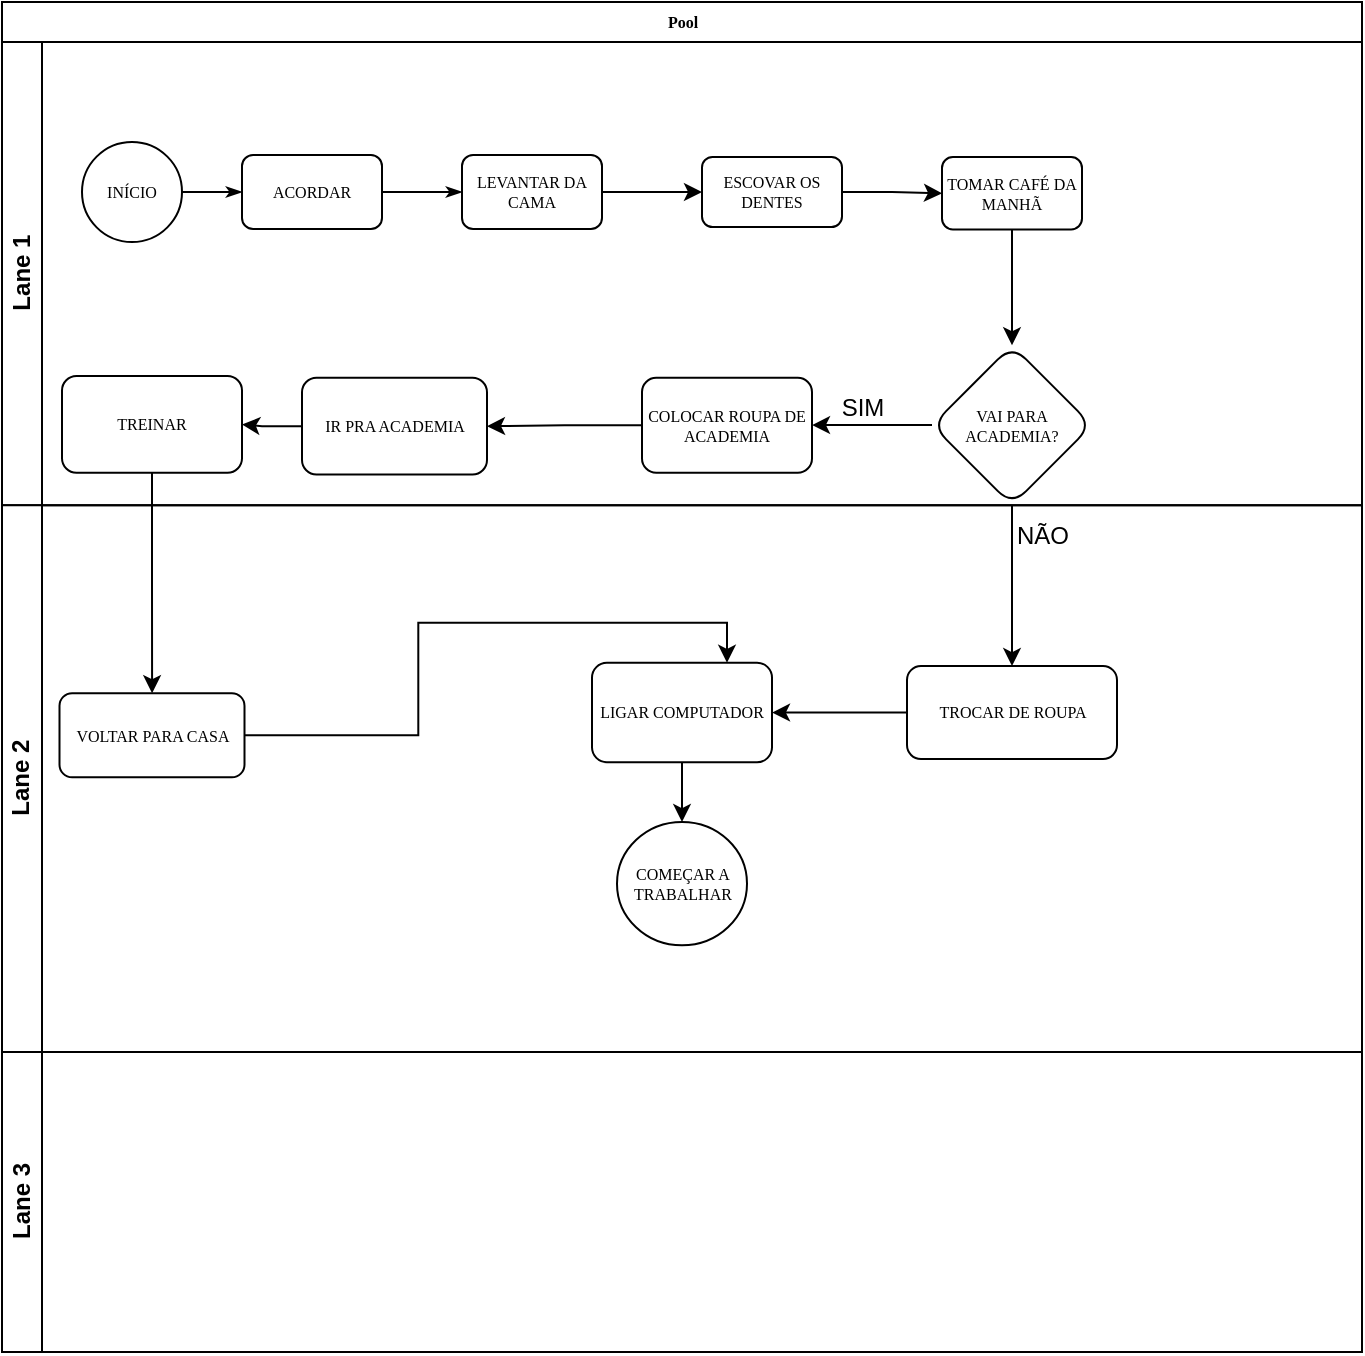 <mxfile version="24.7.8">
  <diagram name="Page-1" id="c7488fd3-1785-93aa-aadb-54a6760d102a">
    <mxGraphModel dx="819" dy="446" grid="1" gridSize="10" guides="1" tooltips="1" connect="1" arrows="1" fold="1" page="1" pageScale="1" pageWidth="1100" pageHeight="850" background="none" math="0" shadow="0">
      <root>
        <mxCell id="0" />
        <mxCell id="1" parent="0" />
        <mxCell id="2b4e8129b02d487f-1" value="Pool" style="swimlane;html=1;childLayout=stackLayout;horizontal=1;startSize=20;horizontalStack=0;rounded=0;shadow=0;labelBackgroundColor=none;strokeWidth=1;fontFamily=Verdana;fontSize=8;align=center;" parent="1" vertex="1">
          <mxGeometry x="180" y="70" width="680" height="675.01" as="geometry" />
        </mxCell>
        <mxCell id="2b4e8129b02d487f-2" value="Lane 1" style="swimlane;html=1;startSize=20;horizontal=0;" parent="2b4e8129b02d487f-1" vertex="1">
          <mxGeometry y="20" width="680" height="231.625" as="geometry" />
        </mxCell>
        <mxCell id="2b4e8129b02d487f-18" style="edgeStyle=orthogonalEdgeStyle;rounded=0;html=1;labelBackgroundColor=none;startArrow=none;startFill=0;startSize=5;endArrow=classicThin;endFill=1;endSize=5;jettySize=auto;orthogonalLoop=1;strokeWidth=1;fontFamily=Verdana;fontSize=8" parent="2b4e8129b02d487f-2" source="2b4e8129b02d487f-5" target="2b4e8129b02d487f-6" edge="1">
          <mxGeometry relative="1" as="geometry" />
        </mxCell>
        <mxCell id="2b4e8129b02d487f-5" value="INÍCIO" style="ellipse;whiteSpace=wrap;html=1;rounded=0;shadow=0;labelBackgroundColor=none;strokeWidth=1;fontFamily=Verdana;fontSize=8;align=center;" parent="2b4e8129b02d487f-2" vertex="1">
          <mxGeometry x="40" y="50" width="50" height="50" as="geometry" />
        </mxCell>
        <mxCell id="2b4e8129b02d487f-6" value="ACORDAR" style="rounded=1;whiteSpace=wrap;html=1;shadow=0;labelBackgroundColor=none;strokeWidth=1;fontFamily=Verdana;fontSize=8;align=center;" parent="2b4e8129b02d487f-2" vertex="1">
          <mxGeometry x="120" y="56.5" width="70" height="37" as="geometry" />
        </mxCell>
        <mxCell id="vAgt9xQLDZl3CezJy_8V-2" value="" style="edgeStyle=orthogonalEdgeStyle;rounded=0;orthogonalLoop=1;jettySize=auto;html=1;" edge="1" parent="2b4e8129b02d487f-2" source="2b4e8129b02d487f-12" target="vAgt9xQLDZl3CezJy_8V-1">
          <mxGeometry relative="1" as="geometry" />
        </mxCell>
        <mxCell id="2b4e8129b02d487f-12" value="LEVANTAR DA CAMA" style="rounded=1;whiteSpace=wrap;html=1;shadow=0;labelBackgroundColor=none;strokeWidth=1;fontFamily=Verdana;fontSize=8;align=center;" parent="2b4e8129b02d487f-2" vertex="1">
          <mxGeometry x="230" y="56.5" width="70" height="37" as="geometry" />
        </mxCell>
        <mxCell id="2b4e8129b02d487f-24" style="edgeStyle=orthogonalEdgeStyle;rounded=0;html=1;labelBackgroundColor=none;startArrow=none;startFill=0;startSize=5;endArrow=classicThin;endFill=1;endSize=5;jettySize=auto;orthogonalLoop=1;strokeWidth=1;fontFamily=Verdana;fontSize=8" parent="2b4e8129b02d487f-2" source="2b4e8129b02d487f-6" target="2b4e8129b02d487f-12" edge="1">
          <mxGeometry relative="1" as="geometry" />
        </mxCell>
        <mxCell id="vAgt9xQLDZl3CezJy_8V-4" value="" style="edgeStyle=orthogonalEdgeStyle;rounded=0;orthogonalLoop=1;jettySize=auto;html=1;" edge="1" parent="2b4e8129b02d487f-2" source="vAgt9xQLDZl3CezJy_8V-1" target="vAgt9xQLDZl3CezJy_8V-3">
          <mxGeometry relative="1" as="geometry" />
        </mxCell>
        <mxCell id="vAgt9xQLDZl3CezJy_8V-1" value="ESCOVAR OS DENTES" style="whiteSpace=wrap;html=1;fontSize=8;fontFamily=Verdana;rounded=1;shadow=0;labelBackgroundColor=none;strokeWidth=1;" vertex="1" parent="2b4e8129b02d487f-2">
          <mxGeometry x="350" y="57.5" width="70" height="35" as="geometry" />
        </mxCell>
        <mxCell id="vAgt9xQLDZl3CezJy_8V-6" value="" style="edgeStyle=orthogonalEdgeStyle;rounded=0;orthogonalLoop=1;jettySize=auto;html=1;" edge="1" parent="2b4e8129b02d487f-2" source="vAgt9xQLDZl3CezJy_8V-3" target="vAgt9xQLDZl3CezJy_8V-5">
          <mxGeometry relative="1" as="geometry" />
        </mxCell>
        <mxCell id="vAgt9xQLDZl3CezJy_8V-3" value="TOMAR CAFÉ DA MANHÃ" style="whiteSpace=wrap;html=1;fontSize=8;fontFamily=Verdana;rounded=1;shadow=0;labelBackgroundColor=none;strokeWidth=1;" vertex="1" parent="2b4e8129b02d487f-2">
          <mxGeometry x="470" y="57.5" width="70" height="36.25" as="geometry" />
        </mxCell>
        <mxCell id="vAgt9xQLDZl3CezJy_8V-5" value="VAI PARA ACADEMIA?" style="rhombus;whiteSpace=wrap;html=1;fontSize=8;fontFamily=Verdana;rounded=1;shadow=0;labelBackgroundColor=none;strokeWidth=1;" vertex="1" parent="2b4e8129b02d487f-2">
          <mxGeometry x="465" y="151.625" width="80" height="80" as="geometry" />
        </mxCell>
        <mxCell id="vAgt9xQLDZl3CezJy_8V-15" value="" style="edgeStyle=orthogonalEdgeStyle;rounded=0;orthogonalLoop=1;jettySize=auto;html=1;" edge="1" parent="2b4e8129b02d487f-2" source="vAgt9xQLDZl3CezJy_8V-7" target="vAgt9xQLDZl3CezJy_8V-14">
          <mxGeometry relative="1" as="geometry" />
        </mxCell>
        <mxCell id="vAgt9xQLDZl3CezJy_8V-7" value="COLOCAR ROUPA DE ACADEMIA" style="whiteSpace=wrap;html=1;fontSize=8;fontFamily=Verdana;rounded=1;shadow=0;labelBackgroundColor=none;strokeWidth=1;" vertex="1" parent="2b4e8129b02d487f-2">
          <mxGeometry x="320" y="167.91" width="85" height="47.44" as="geometry" />
        </mxCell>
        <mxCell id="vAgt9xQLDZl3CezJy_8V-9" value="SIM" style="text;html=1;align=center;verticalAlign=middle;resizable=0;points=[];autosize=1;strokeColor=none;fillColor=none;" vertex="1" parent="2b4e8129b02d487f-2">
          <mxGeometry x="410" y="167.91" width="40" height="30" as="geometry" />
        </mxCell>
        <mxCell id="vAgt9xQLDZl3CezJy_8V-8" value="" style="edgeStyle=orthogonalEdgeStyle;rounded=0;orthogonalLoop=1;jettySize=auto;html=1;" edge="1" parent="2b4e8129b02d487f-2">
          <mxGeometry relative="1" as="geometry">
            <mxPoint x="465" y="191.535" as="sourcePoint" />
            <mxPoint x="405" y="191.535" as="targetPoint" />
          </mxGeometry>
        </mxCell>
        <mxCell id="vAgt9xQLDZl3CezJy_8V-23" value="" style="edgeStyle=orthogonalEdgeStyle;rounded=0;orthogonalLoop=1;jettySize=auto;html=1;" edge="1" parent="2b4e8129b02d487f-2" source="vAgt9xQLDZl3CezJy_8V-14" target="vAgt9xQLDZl3CezJy_8V-22">
          <mxGeometry relative="1" as="geometry" />
        </mxCell>
        <mxCell id="vAgt9xQLDZl3CezJy_8V-14" value="IR PRA ACADEMIA" style="whiteSpace=wrap;html=1;fontSize=8;fontFamily=Verdana;rounded=1;shadow=0;labelBackgroundColor=none;strokeWidth=1;" vertex="1" parent="2b4e8129b02d487f-2">
          <mxGeometry x="150" y="167.91" width="92.5" height="48.37" as="geometry" />
        </mxCell>
        <mxCell id="vAgt9xQLDZl3CezJy_8V-22" value="TREINAR" style="whiteSpace=wrap;html=1;fontSize=8;fontFamily=Verdana;rounded=1;shadow=0;labelBackgroundColor=none;strokeWidth=1;" vertex="1" parent="2b4e8129b02d487f-2">
          <mxGeometry x="30" y="166.97" width="90" height="48.38" as="geometry" />
        </mxCell>
        <mxCell id="2b4e8129b02d487f-3" value="Lane 2" style="swimlane;html=1;startSize=20;horizontal=0;" parent="2b4e8129b02d487f-1" vertex="1">
          <mxGeometry y="251.625" width="680" height="273.385" as="geometry" />
        </mxCell>
        <mxCell id="vAgt9xQLDZl3CezJy_8V-17" value="" style="edgeStyle=orthogonalEdgeStyle;rounded=0;orthogonalLoop=1;jettySize=auto;html=1;" edge="1" parent="2b4e8129b02d487f-3" source="vAgt9xQLDZl3CezJy_8V-11" target="vAgt9xQLDZl3CezJy_8V-16">
          <mxGeometry relative="1" as="geometry" />
        </mxCell>
        <mxCell id="vAgt9xQLDZl3CezJy_8V-11" value="TROCAR DE ROUPA" style="whiteSpace=wrap;html=1;fontSize=8;fontFamily=Verdana;rounded=1;shadow=0;labelBackgroundColor=none;strokeWidth=1;" vertex="1" parent="2b4e8129b02d487f-3">
          <mxGeometry x="452.5" y="80.38" width="105" height="46.5" as="geometry" />
        </mxCell>
        <mxCell id="vAgt9xQLDZl3CezJy_8V-13" value="NÃO" style="text;html=1;align=center;verticalAlign=middle;resizable=0;points=[];autosize=1;strokeColor=none;fillColor=none;" vertex="1" parent="2b4e8129b02d487f-3">
          <mxGeometry x="495" y="0.005" width="50" height="30" as="geometry" />
        </mxCell>
        <mxCell id="vAgt9xQLDZl3CezJy_8V-32" value="" style="edgeStyle=orthogonalEdgeStyle;rounded=0;orthogonalLoop=1;jettySize=auto;html=1;" edge="1" parent="2b4e8129b02d487f-3" source="vAgt9xQLDZl3CezJy_8V-16" target="vAgt9xQLDZl3CezJy_8V-31">
          <mxGeometry relative="1" as="geometry" />
        </mxCell>
        <mxCell id="vAgt9xQLDZl3CezJy_8V-16" value="LIGAR COMPUTADOR" style="whiteSpace=wrap;html=1;fontSize=8;fontFamily=Verdana;rounded=1;shadow=0;labelBackgroundColor=none;strokeWidth=1;" vertex="1" parent="2b4e8129b02d487f-3">
          <mxGeometry x="295" y="78.76" width="90" height="49.75" as="geometry" />
        </mxCell>
        <mxCell id="vAgt9xQLDZl3CezJy_8V-30" style="edgeStyle=orthogonalEdgeStyle;rounded=0;orthogonalLoop=1;jettySize=auto;html=1;entryX=0.75;entryY=0;entryDx=0;entryDy=0;" edge="1" parent="2b4e8129b02d487f-3" source="vAgt9xQLDZl3CezJy_8V-24" target="vAgt9xQLDZl3CezJy_8V-16">
          <mxGeometry relative="1" as="geometry" />
        </mxCell>
        <mxCell id="vAgt9xQLDZl3CezJy_8V-24" value="VOLTAR PARA CASA" style="whiteSpace=wrap;html=1;fontSize=8;fontFamily=Verdana;rounded=1;shadow=0;labelBackgroundColor=none;strokeWidth=1;" vertex="1" parent="2b4e8129b02d487f-3">
          <mxGeometry x="28.75" y="93.96" width="92.5" height="42.08" as="geometry" />
        </mxCell>
        <mxCell id="vAgt9xQLDZl3CezJy_8V-31" value="COMEÇAR A TRABALHAR" style="ellipse;whiteSpace=wrap;html=1;fontSize=8;fontFamily=Verdana;rounded=1;shadow=0;labelBackgroundColor=none;strokeWidth=1;" vertex="1" parent="2b4e8129b02d487f-3">
          <mxGeometry x="307.5" y="158.38" width="65" height="61.63" as="geometry" />
        </mxCell>
        <mxCell id="2b4e8129b02d487f-4" value="Lane 3" style="swimlane;html=1;startSize=20;horizontal=0;" parent="2b4e8129b02d487f-1" vertex="1">
          <mxGeometry y="525.01" width="680" height="150" as="geometry" />
        </mxCell>
        <mxCell id="vAgt9xQLDZl3CezJy_8V-12" value="" style="edgeStyle=orthogonalEdgeStyle;rounded=0;orthogonalLoop=1;jettySize=auto;html=1;" edge="1" parent="2b4e8129b02d487f-1" source="vAgt9xQLDZl3CezJy_8V-5" target="vAgt9xQLDZl3CezJy_8V-11">
          <mxGeometry relative="1" as="geometry" />
        </mxCell>
        <mxCell id="vAgt9xQLDZl3CezJy_8V-25" value="" style="edgeStyle=orthogonalEdgeStyle;rounded=0;orthogonalLoop=1;jettySize=auto;html=1;" edge="1" parent="2b4e8129b02d487f-1" source="vAgt9xQLDZl3CezJy_8V-22" target="vAgt9xQLDZl3CezJy_8V-24">
          <mxGeometry relative="1" as="geometry" />
        </mxCell>
      </root>
    </mxGraphModel>
  </diagram>
</mxfile>

